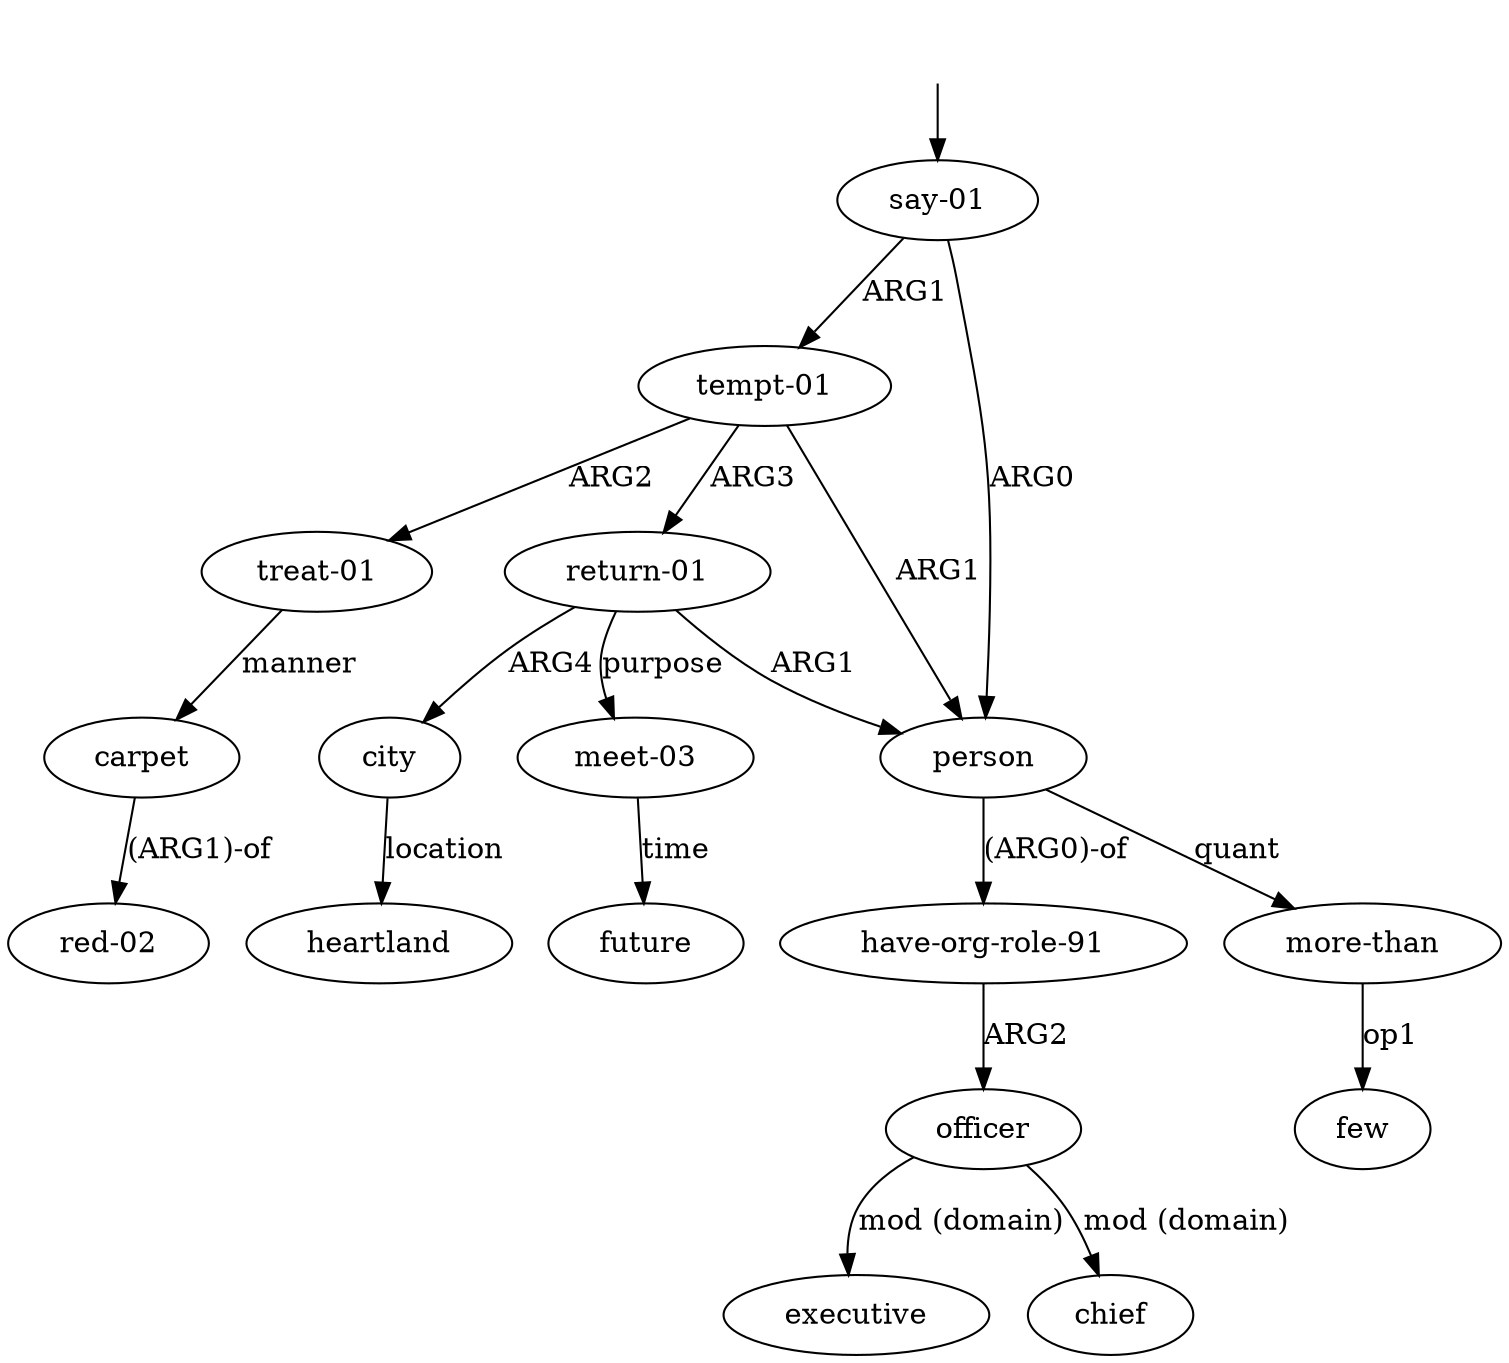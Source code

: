 digraph "20010019" {
  top [ style=invis ];
  top -> 0;
  0 [ label=<<table align="center" border="0" cellspacing="0"><tr><td colspan="2">say-01</td></tr></table>> ];
  1 [ label=<<table align="center" border="0" cellspacing="0"><tr><td colspan="2">person</td></tr></table>> ];
  2 [ label=<<table align="center" border="0" cellspacing="0"><tr><td colspan="2">have-org-role-91</td></tr></table>> ];
  3 [ label=<<table align="center" border="0" cellspacing="0"><tr><td colspan="2">officer</td></tr></table>> ];
  4 [ label=<<table align="center" border="0" cellspacing="0"><tr><td colspan="2">executive</td></tr></table>> ];
  5 [ label=<<table align="center" border="0" cellspacing="0"><tr><td colspan="2">chief</td></tr></table>> ];
  6 [ label=<<table align="center" border="0" cellspacing="0"><tr><td colspan="2">more-than</td></tr></table>> ];
  7 [ label=<<table align="center" border="0" cellspacing="0"><tr><td colspan="2">few</td></tr></table>> ];
  8 [ label=<<table align="center" border="0" cellspacing="0"><tr><td colspan="2">tempt-01</td></tr></table>> ];
  9 [ label=<<table align="center" border="0" cellspacing="0"><tr><td colspan="2">treat-01</td></tr></table>> ];
  10 [ label=<<table align="center" border="0" cellspacing="0"><tr><td colspan="2">carpet</td></tr></table>> ];
  11 [ label=<<table align="center" border="0" cellspacing="0"><tr><td colspan="2">red-02</td></tr></table>> ];
  12 [ label=<<table align="center" border="0" cellspacing="0"><tr><td colspan="2">return-01</td></tr></table>> ];
  13 [ label=<<table align="center" border="0" cellspacing="0"><tr><td colspan="2">city</td></tr></table>> ];
  14 [ label=<<table align="center" border="0" cellspacing="0"><tr><td colspan="2">heartland</td></tr></table>> ];
  15 [ label=<<table align="center" border="0" cellspacing="0"><tr><td colspan="2">meet-03</td></tr></table>> ];
  16 [ label=<<table align="center" border="0" cellspacing="0"><tr><td colspan="2">future</td></tr></table>> ];
  0 -> 1 [ label="ARG0" ];
  1 -> 2 [ label="(ARG0)-of" ];
  12 -> 13 [ label="ARG4" ];
  12 -> 15 [ label="purpose" ];
  6 -> 7 [ label="op1" ];
  0 -> 8 [ label="ARG1" ];
  8 -> 12 [ label="ARG3" ];
  9 -> 10 [ label="manner" ];
  10 -> 11 [ label="(ARG1)-of" ];
  15 -> 16 [ label="time" ];
  1 -> 6 [ label="quant" ];
  8 -> 9 [ label="ARG2" ];
  8 -> 1 [ label="ARG1" ];
  3 -> 4 [ label="mod (domain)" ];
  12 -> 1 [ label="ARG1" ];
  3 -> 5 [ label="mod (domain)" ];
  2 -> 3 [ label="ARG2" ];
  13 -> 14 [ label="location" ];
}

